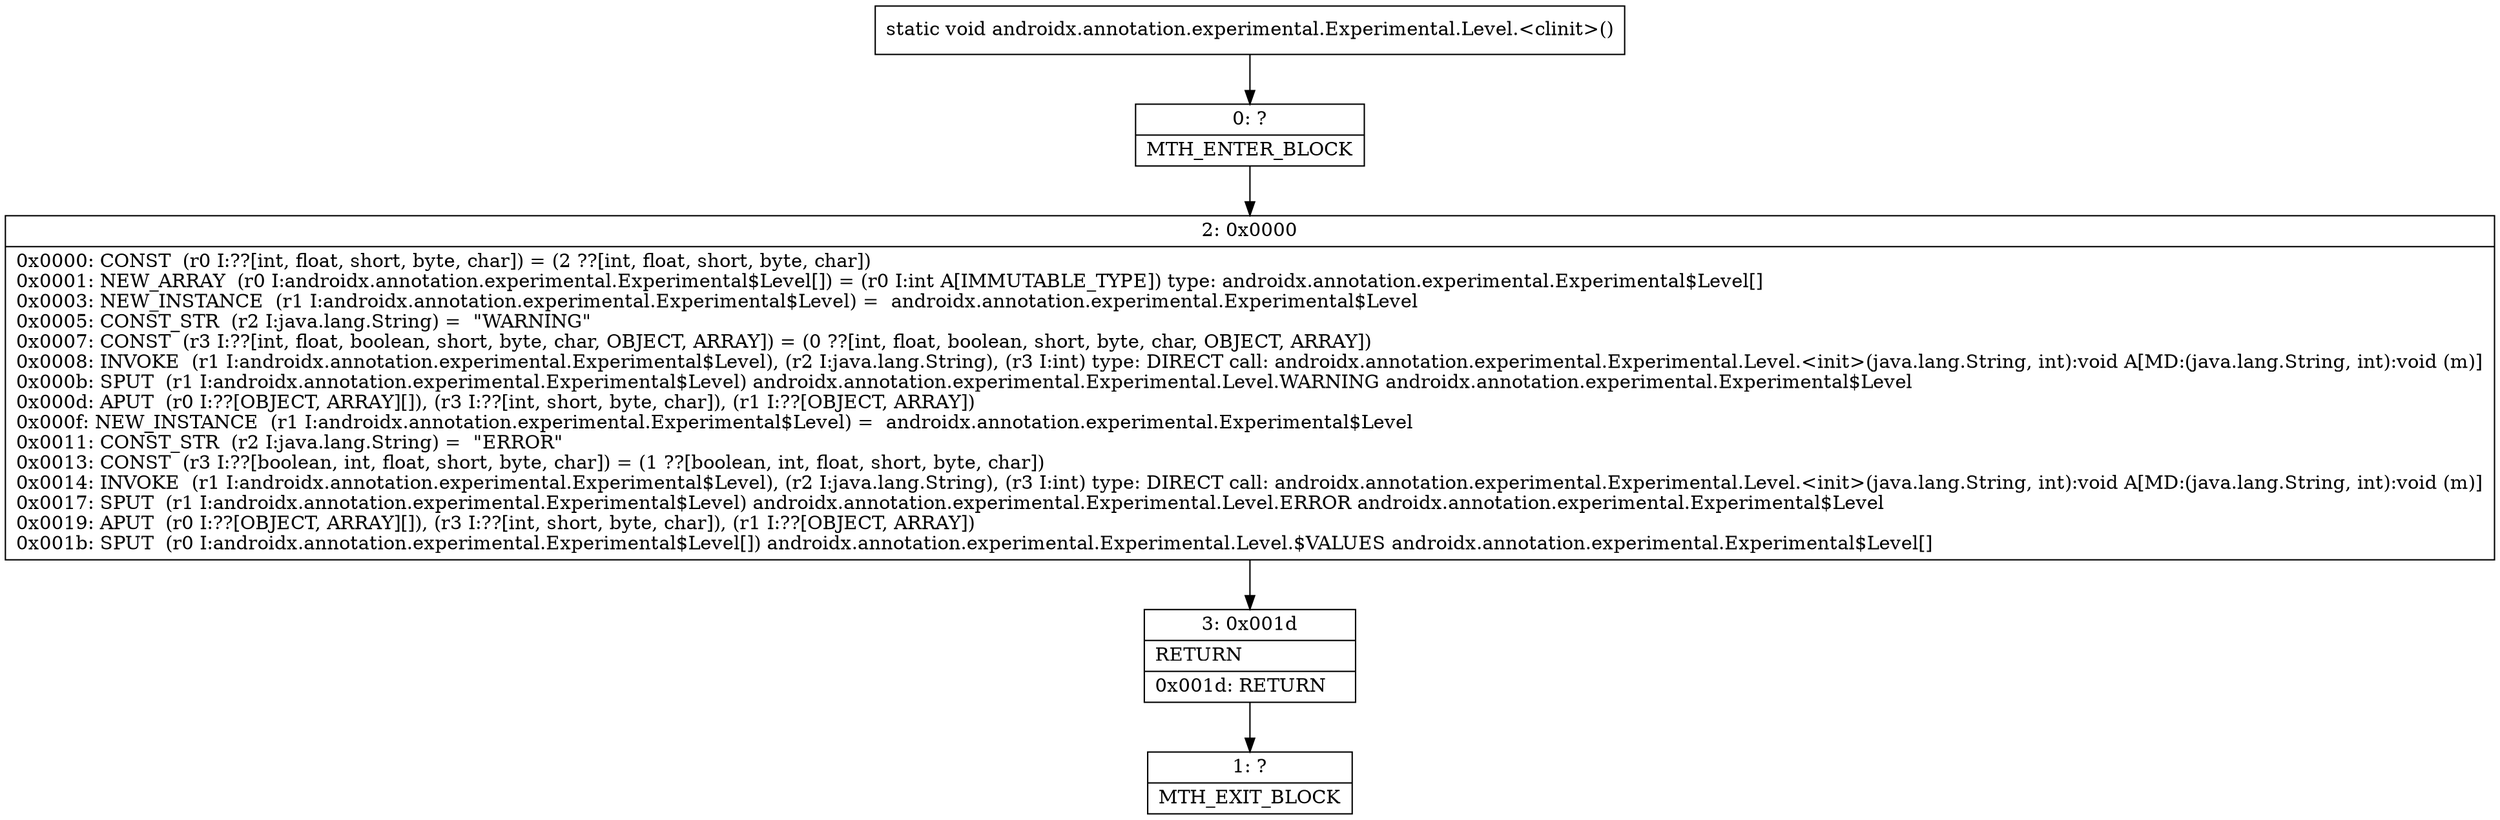 digraph "CFG forandroidx.annotation.experimental.Experimental.Level.\<clinit\>()V" {
Node_0 [shape=record,label="{0\:\ ?|MTH_ENTER_BLOCK\l}"];
Node_2 [shape=record,label="{2\:\ 0x0000|0x0000: CONST  (r0 I:??[int, float, short, byte, char]) = (2 ??[int, float, short, byte, char]) \l0x0001: NEW_ARRAY  (r0 I:androidx.annotation.experimental.Experimental$Level[]) = (r0 I:int A[IMMUTABLE_TYPE]) type: androidx.annotation.experimental.Experimental$Level[] \l0x0003: NEW_INSTANCE  (r1 I:androidx.annotation.experimental.Experimental$Level) =  androidx.annotation.experimental.Experimental$Level \l0x0005: CONST_STR  (r2 I:java.lang.String) =  \"WARNING\" \l0x0007: CONST  (r3 I:??[int, float, boolean, short, byte, char, OBJECT, ARRAY]) = (0 ??[int, float, boolean, short, byte, char, OBJECT, ARRAY]) \l0x0008: INVOKE  (r1 I:androidx.annotation.experimental.Experimental$Level), (r2 I:java.lang.String), (r3 I:int) type: DIRECT call: androidx.annotation.experimental.Experimental.Level.\<init\>(java.lang.String, int):void A[MD:(java.lang.String, int):void (m)]\l0x000b: SPUT  (r1 I:androidx.annotation.experimental.Experimental$Level) androidx.annotation.experimental.Experimental.Level.WARNING androidx.annotation.experimental.Experimental$Level \l0x000d: APUT  (r0 I:??[OBJECT, ARRAY][]), (r3 I:??[int, short, byte, char]), (r1 I:??[OBJECT, ARRAY]) \l0x000f: NEW_INSTANCE  (r1 I:androidx.annotation.experimental.Experimental$Level) =  androidx.annotation.experimental.Experimental$Level \l0x0011: CONST_STR  (r2 I:java.lang.String) =  \"ERROR\" \l0x0013: CONST  (r3 I:??[boolean, int, float, short, byte, char]) = (1 ??[boolean, int, float, short, byte, char]) \l0x0014: INVOKE  (r1 I:androidx.annotation.experimental.Experimental$Level), (r2 I:java.lang.String), (r3 I:int) type: DIRECT call: androidx.annotation.experimental.Experimental.Level.\<init\>(java.lang.String, int):void A[MD:(java.lang.String, int):void (m)]\l0x0017: SPUT  (r1 I:androidx.annotation.experimental.Experimental$Level) androidx.annotation.experimental.Experimental.Level.ERROR androidx.annotation.experimental.Experimental$Level \l0x0019: APUT  (r0 I:??[OBJECT, ARRAY][]), (r3 I:??[int, short, byte, char]), (r1 I:??[OBJECT, ARRAY]) \l0x001b: SPUT  (r0 I:androidx.annotation.experimental.Experimental$Level[]) androidx.annotation.experimental.Experimental.Level.$VALUES androidx.annotation.experimental.Experimental$Level[] \l}"];
Node_3 [shape=record,label="{3\:\ 0x001d|RETURN\l|0x001d: RETURN   \l}"];
Node_1 [shape=record,label="{1\:\ ?|MTH_EXIT_BLOCK\l}"];
MethodNode[shape=record,label="{static void androidx.annotation.experimental.Experimental.Level.\<clinit\>() }"];
MethodNode -> Node_0;Node_0 -> Node_2;
Node_2 -> Node_3;
Node_3 -> Node_1;
}

